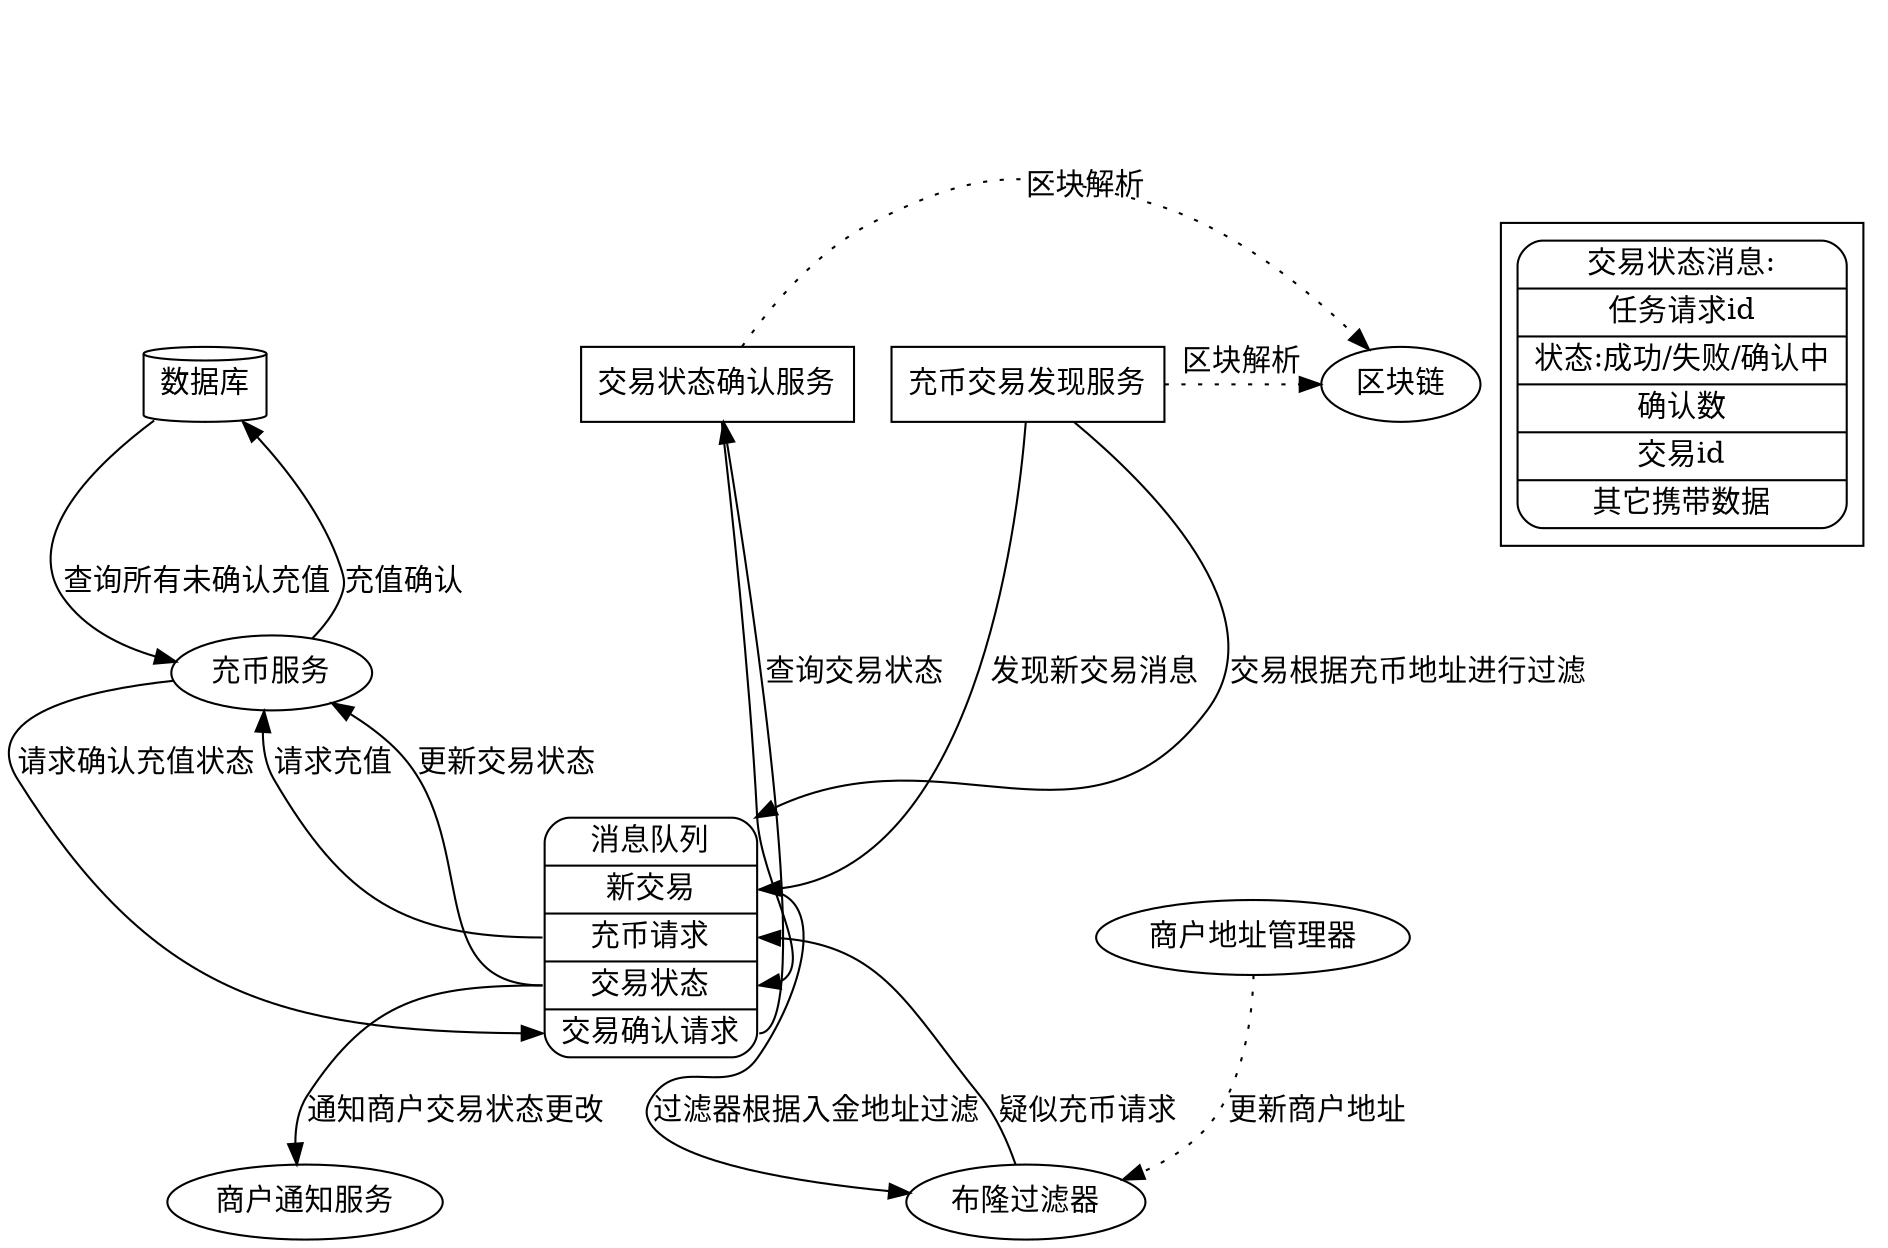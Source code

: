 digraph withdraw_flow_graph {

    database[shape="cylinder" label="数据库"]
    mq [shape="Mrecord" label="{消息队列|<tx>新交易|<deposit_task>充币请求|<tx_status>交易状态|<confirm_tx>交易确认请求}"]
    notifier [label="商户通知服务"]
    blockchain [label="区块链"]
    deposit_discover [shape="rect", label="充币交易发现服务"]
    poll_worker [shape="rect", label="交易状态确认服务"]
    address_manager [label="商户地址管理器"]
    deposit_registry [label="充币服务"]
    bloomer_filter [label="布隆过滤器"]

    deposit_discover -> blockchain [label="区块解析", style=dotted]
    poll_worker -> blockchain [label="区块解析", style=dotted]
    deposit_discover -> mq:tx [label="发现新交易消息"]
    mq:tx -> bloomer_filter [label="过滤器根据入金地址过滤"]
    bloomer_filter -> mq:deposit_task [label="疑似充币请求"]
    deposit_discover -> mq:bloomer_filter [label= "交易根据充币地址进行过滤"]
    
    mq:deposit_task -> deposit_registry [label="请求充值"]
    deposit_registry -> database [label="充值确认"]
    database -> deposit_registry [label="查询所有未确认充值"]
    deposit_registry -> mq:confirm_tx [label="请求确认充值状态"]
    mq:confirm_tx -> poll_worker [label="查询交易状态"]
    poll_worker -> mq:tx_status
    mq:tx_status -> deposit_registry [label="更新交易状态"]
    mq:tx_status -> notifier [label="通知商户交易状态更改"]
    address_manager -> bloomer_filter[label="更新商户地址", style=dotted]


    subgraph cluster_tx {
        //label = "提币交易状态消息内部详情"
 
        // tx_message [shape="egg" label="交易状态消息"]
        // tx_message_request_id [shape="egg" label="任务请求id"]
        // tx_message_status [shape="egg" label="状态:成功/失败/确认中"]
        // tx_message_confirm [shape="egg" label="确认数"]
        // tx_message_tx [shape="egg" label="交易id"]
        // tx_message_payload [shape="egg" label="其它携带数据"]
        // tx_message -> {tx_message_request_id, tx_message_status, tx_message_confirm, tx_message_tx, tx_message_payload} [label="包含" style="dotted"]

        tx_message [shape="Mrecord" label="{交易状态消息:|任务请求id|状态:成功/失败/确认中|确认数|交易id|其它携带数据}"]
    }

    
    
    { rank=min; poll_worker; deposit_discover; blockchain;}
    // { rank=min; core; tx_worker;}
}

